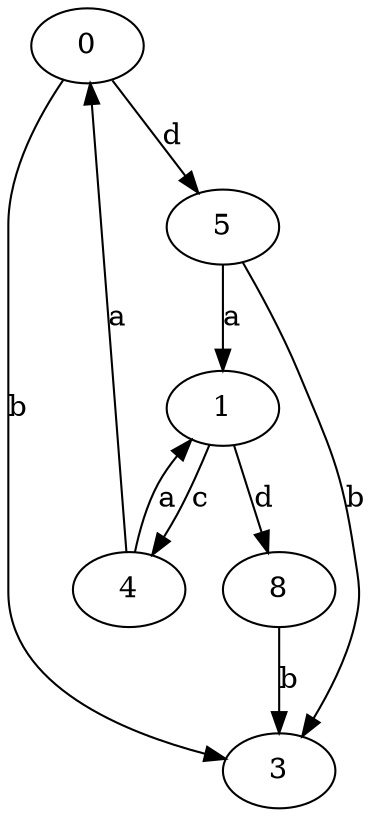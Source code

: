 strict digraph  {
0;
1;
3;
4;
5;
8;
0 -> 3  [label=b];
0 -> 5  [label=d];
1 -> 4  [label=c];
1 -> 8  [label=d];
4 -> 0  [label=a];
4 -> 1  [label=a];
5 -> 1  [label=a];
5 -> 3  [label=b];
8 -> 3  [label=b];
}
